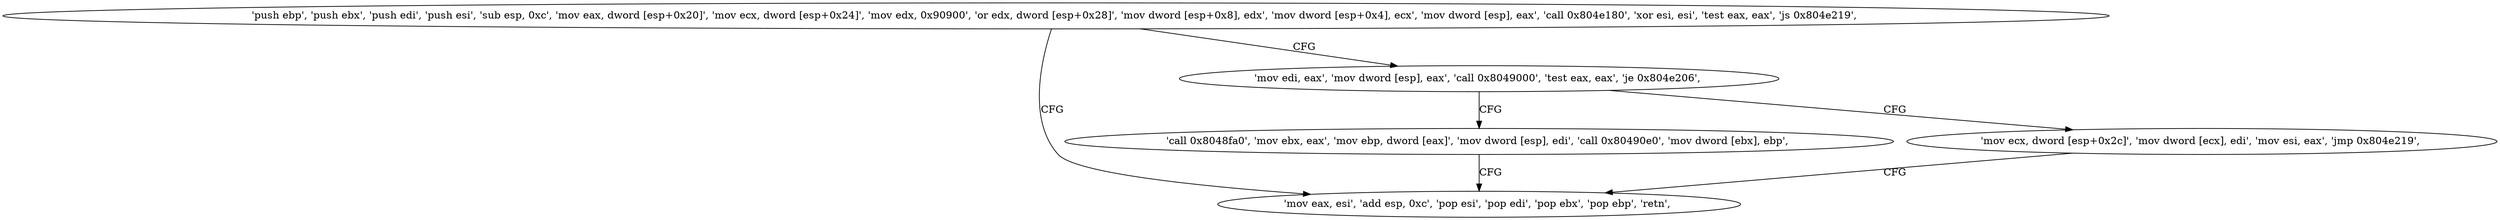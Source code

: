digraph "func" {
"134537664" [label = "'push ebp', 'push ebx', 'push edi', 'push esi', 'sub esp, 0xc', 'mov eax, dword [esp+0x20]', 'mov ecx, dword [esp+0x24]', 'mov edx, 0x90900', 'or edx, dword [esp+0x28]', 'mov dword [esp+0x8], edx', 'mov dword [esp+0x4], ecx', 'mov dword [esp], eax', 'call 0x804e180', 'xor esi, esi', 'test eax, eax', 'js 0x804e219', " ]
"134537753" [label = "'mov eax, esi', 'add esp, 0xc', 'pop esi', 'pop edi', 'pop ebx', 'pop ebp', 'retn', " ]
"134537710" [label = "'mov edi, eax', 'mov dword [esp], eax', 'call 0x8049000', 'test eax, eax', 'je 0x804e206', " ]
"134537734" [label = "'call 0x8048fa0', 'mov ebx, eax', 'mov ebp, dword [eax]', 'mov dword [esp], edi', 'call 0x80490e0', 'mov dword [ebx], ebp', " ]
"134537724" [label = "'mov ecx, dword [esp+0x2c]', 'mov dword [ecx], edi', 'mov esi, eax', 'jmp 0x804e219', " ]
"134537664" -> "134537753" [ label = "CFG" ]
"134537664" -> "134537710" [ label = "CFG" ]
"134537710" -> "134537734" [ label = "CFG" ]
"134537710" -> "134537724" [ label = "CFG" ]
"134537734" -> "134537753" [ label = "CFG" ]
"134537724" -> "134537753" [ label = "CFG" ]
}
